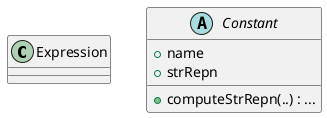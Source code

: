 @startuml
'https://plantuml.com/class-diagram

class Expression{

    }
class Constant{
    +name
    +strRepn

    +computeStrRepn(..) : ...
}
abstract Constant
@enduml